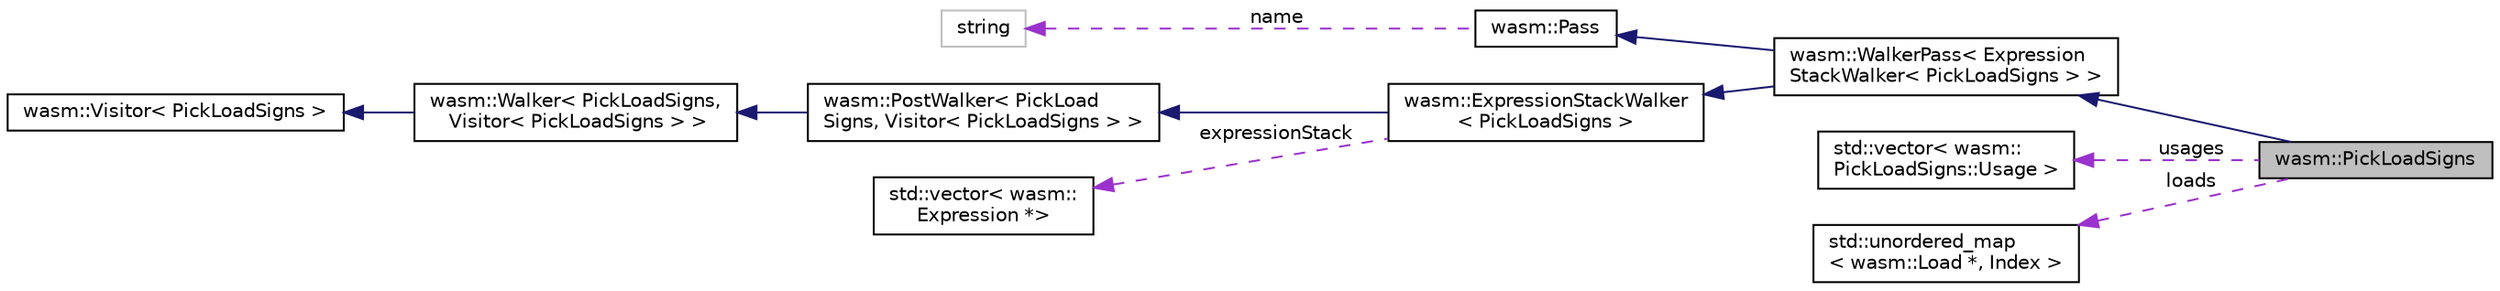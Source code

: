 digraph "wasm::PickLoadSigns"
{
  edge [fontname="Helvetica",fontsize="10",labelfontname="Helvetica",labelfontsize="10"];
  node [fontname="Helvetica",fontsize="10",shape=record];
  rankdir="LR";
  Node7 [label="wasm::PickLoadSigns",height=0.2,width=0.4,color="black", fillcolor="grey75", style="filled", fontcolor="black"];
  Node8 -> Node7 [dir="back",color="midnightblue",fontsize="10",style="solid",fontname="Helvetica"];
  Node8 [label="wasm::WalkerPass\< Expression\lStackWalker\< PickLoadSigns \> \>",height=0.2,width=0.4,color="black", fillcolor="white", style="filled",URL="$classwasm_1_1_walker_pass.html"];
  Node9 -> Node8 [dir="back",color="midnightblue",fontsize="10",style="solid",fontname="Helvetica"];
  Node9 [label="wasm::Pass",height=0.2,width=0.4,color="black", fillcolor="white", style="filled",URL="$classwasm_1_1_pass.html"];
  Node10 -> Node9 [dir="back",color="darkorchid3",fontsize="10",style="dashed",label=" name" ,fontname="Helvetica"];
  Node10 [label="string",height=0.2,width=0.4,color="grey75", fillcolor="white", style="filled"];
  Node11 -> Node8 [dir="back",color="midnightblue",fontsize="10",style="solid",fontname="Helvetica"];
  Node11 [label="wasm::ExpressionStackWalker\l\< PickLoadSigns \>",height=0.2,width=0.4,color="black", fillcolor="white", style="filled",URL="$structwasm_1_1_expression_stack_walker.html"];
  Node12 -> Node11 [dir="back",color="midnightblue",fontsize="10",style="solid",fontname="Helvetica"];
  Node12 [label="wasm::PostWalker\< PickLoad\lSigns, Visitor\< PickLoadSigns \> \>",height=0.2,width=0.4,color="black", fillcolor="white", style="filled",URL="$structwasm_1_1_post_walker.html"];
  Node13 -> Node12 [dir="back",color="midnightblue",fontsize="10",style="solid",fontname="Helvetica"];
  Node13 [label="wasm::Walker\< PickLoadSigns,\l Visitor\< PickLoadSigns \> \>",height=0.2,width=0.4,color="black", fillcolor="white", style="filled",URL="$structwasm_1_1_walker.html"];
  Node14 -> Node13 [dir="back",color="midnightblue",fontsize="10",style="solid",fontname="Helvetica"];
  Node14 [label="wasm::Visitor\< PickLoadSigns \>",height=0.2,width=0.4,color="black", fillcolor="white", style="filled",URL="$structwasm_1_1_visitor.html"];
  Node15 -> Node11 [dir="back",color="darkorchid3",fontsize="10",style="dashed",label=" expressionStack" ,fontname="Helvetica"];
  Node15 [label="std::vector\< wasm::\lExpression *\>",height=0.2,width=0.4,color="black", fillcolor="white", style="filled",URL="$classstd_1_1vector.html"];
  Node16 -> Node7 [dir="back",color="darkorchid3",fontsize="10",style="dashed",label=" usages" ,fontname="Helvetica"];
  Node16 [label="std::vector\< wasm::\lPickLoadSigns::Usage \>",height=0.2,width=0.4,color="black", fillcolor="white", style="filled",URL="$classstd_1_1vector.html"];
  Node17 -> Node7 [dir="back",color="darkorchid3",fontsize="10",style="dashed",label=" loads" ,fontname="Helvetica"];
  Node17 [label="std::unordered_map\l\< wasm::Load *, Index \>",height=0.2,width=0.4,color="black", fillcolor="white", style="filled",URL="$classstd_1_1unordered__map.html"];
}

